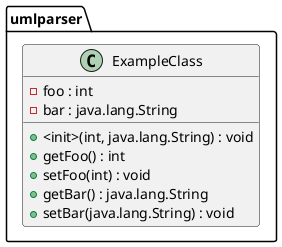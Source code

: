 @startuml
class umlparser.ExampleClass {
  - foo : int
  - bar : java.lang.String
  + <init>(int, java.lang.String) : void
  + getFoo() : int
  + setFoo(int) : void
  + getBar() : java.lang.String
  + setBar(java.lang.String) : void
}
@enduml
